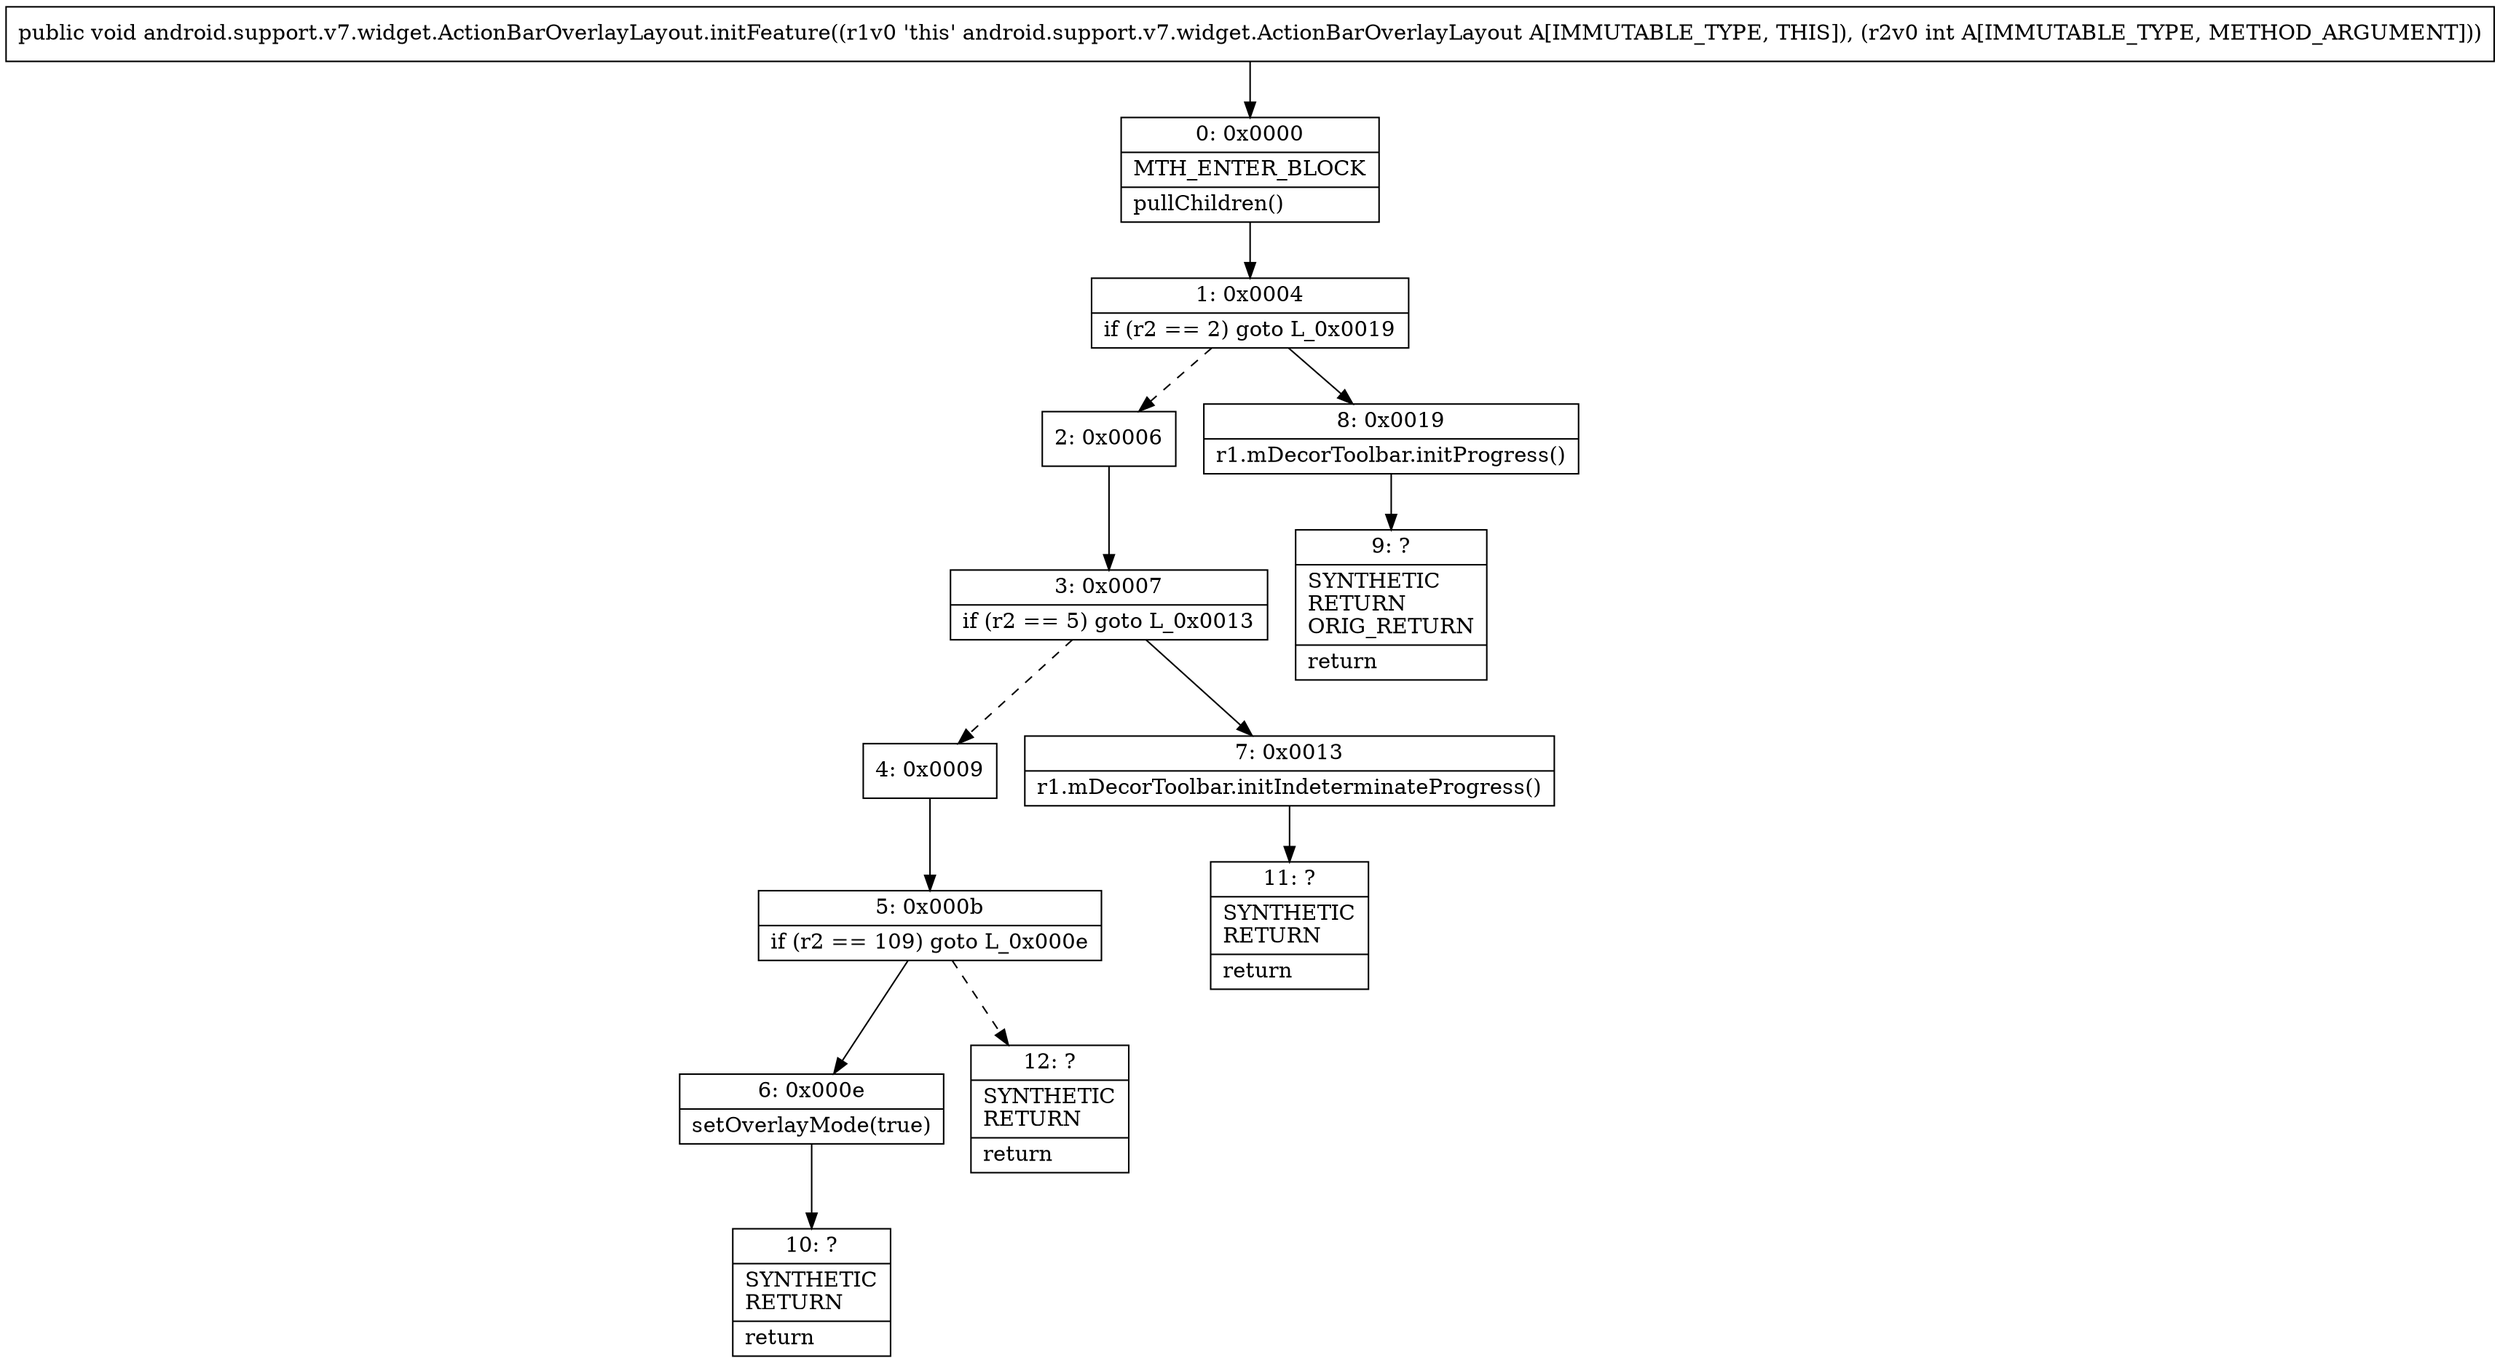 digraph "CFG forandroid.support.v7.widget.ActionBarOverlayLayout.initFeature(I)V" {
Node_0 [shape=record,label="{0\:\ 0x0000|MTH_ENTER_BLOCK\l|pullChildren()\l}"];
Node_1 [shape=record,label="{1\:\ 0x0004|if (r2 == 2) goto L_0x0019\l}"];
Node_2 [shape=record,label="{2\:\ 0x0006}"];
Node_3 [shape=record,label="{3\:\ 0x0007|if (r2 == 5) goto L_0x0013\l}"];
Node_4 [shape=record,label="{4\:\ 0x0009}"];
Node_5 [shape=record,label="{5\:\ 0x000b|if (r2 == 109) goto L_0x000e\l}"];
Node_6 [shape=record,label="{6\:\ 0x000e|setOverlayMode(true)\l}"];
Node_7 [shape=record,label="{7\:\ 0x0013|r1.mDecorToolbar.initIndeterminateProgress()\l}"];
Node_8 [shape=record,label="{8\:\ 0x0019|r1.mDecorToolbar.initProgress()\l}"];
Node_9 [shape=record,label="{9\:\ ?|SYNTHETIC\lRETURN\lORIG_RETURN\l|return\l}"];
Node_10 [shape=record,label="{10\:\ ?|SYNTHETIC\lRETURN\l|return\l}"];
Node_11 [shape=record,label="{11\:\ ?|SYNTHETIC\lRETURN\l|return\l}"];
Node_12 [shape=record,label="{12\:\ ?|SYNTHETIC\lRETURN\l|return\l}"];
MethodNode[shape=record,label="{public void android.support.v7.widget.ActionBarOverlayLayout.initFeature((r1v0 'this' android.support.v7.widget.ActionBarOverlayLayout A[IMMUTABLE_TYPE, THIS]), (r2v0 int A[IMMUTABLE_TYPE, METHOD_ARGUMENT])) }"];
MethodNode -> Node_0;
Node_0 -> Node_1;
Node_1 -> Node_2[style=dashed];
Node_1 -> Node_8;
Node_2 -> Node_3;
Node_3 -> Node_4[style=dashed];
Node_3 -> Node_7;
Node_4 -> Node_5;
Node_5 -> Node_6;
Node_5 -> Node_12[style=dashed];
Node_6 -> Node_10;
Node_7 -> Node_11;
Node_8 -> Node_9;
}

